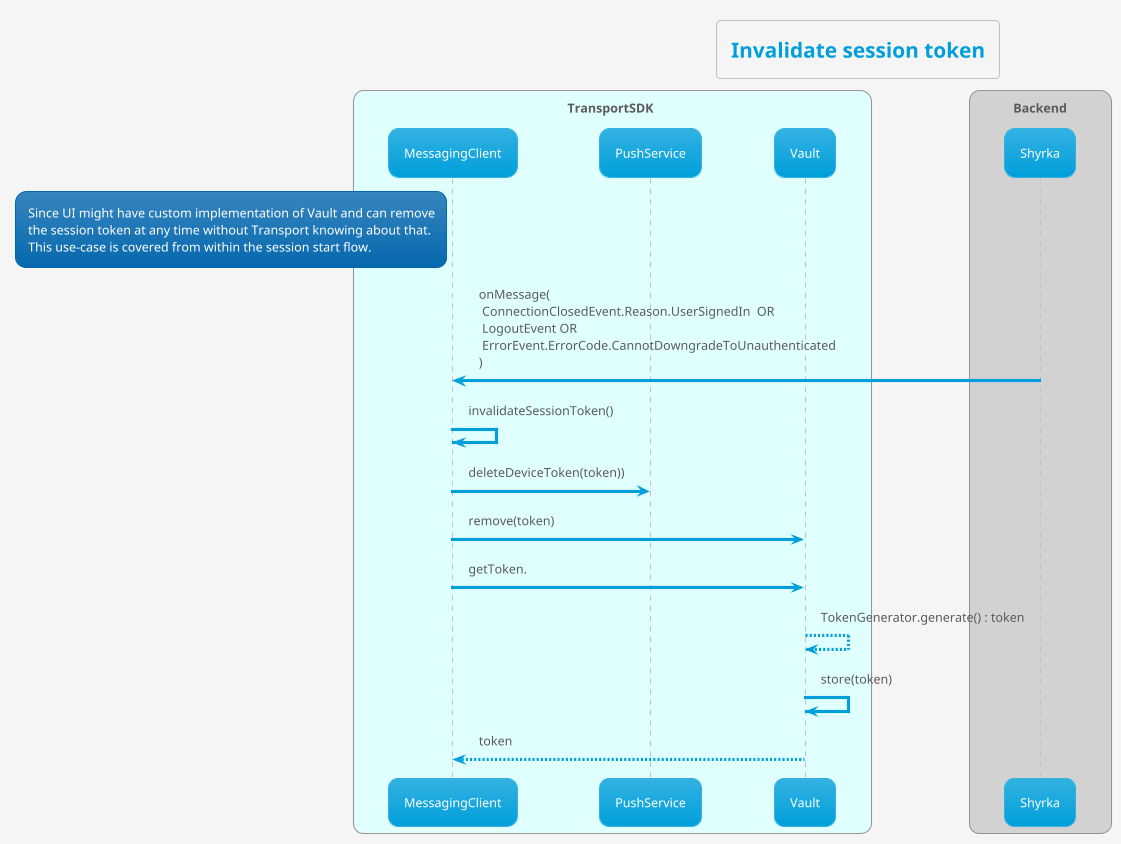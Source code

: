 @startuml
'https://plantuml.com/sequence-diagram

!theme bluegray
!pragma teoz true


skinparam backgroundColor #whitesmoke
title Invalidate session token

box TransportSDK #lightcyan
participant MessagingClient
participant PushService
participant Vault
end box
box Backend
participant Shyrka
end box

		rnote left of MessagingClient
		Since UI might have custom implementation of Vault and can remove
		the session token at any time without Transport knowing about that.
		This use-case is covered from within the session start flow.
    	end rnote

	Shyrka -> MessagingClient : onMessage(\n ConnectionClosedEvent.Reason.UserSignedIn  OR \n LogoutEvent OR \n ErrorEvent.ErrorCode.CannotDowngradeToUnauthenticated \n)
    MessagingClient -> MessagingClient: invalidateSessionToken()
    MessagingClient -> PushService : deleteDeviceToken(token))
    MessagingClient -> Vault : remove(token)
    MessagingClient -> Vault : getToken.
    Vault --> Vault : TokenGenerator.generate() : token
    Vault -> Vault : store(token)
    Vault --> MessagingClient : token
@enduml



